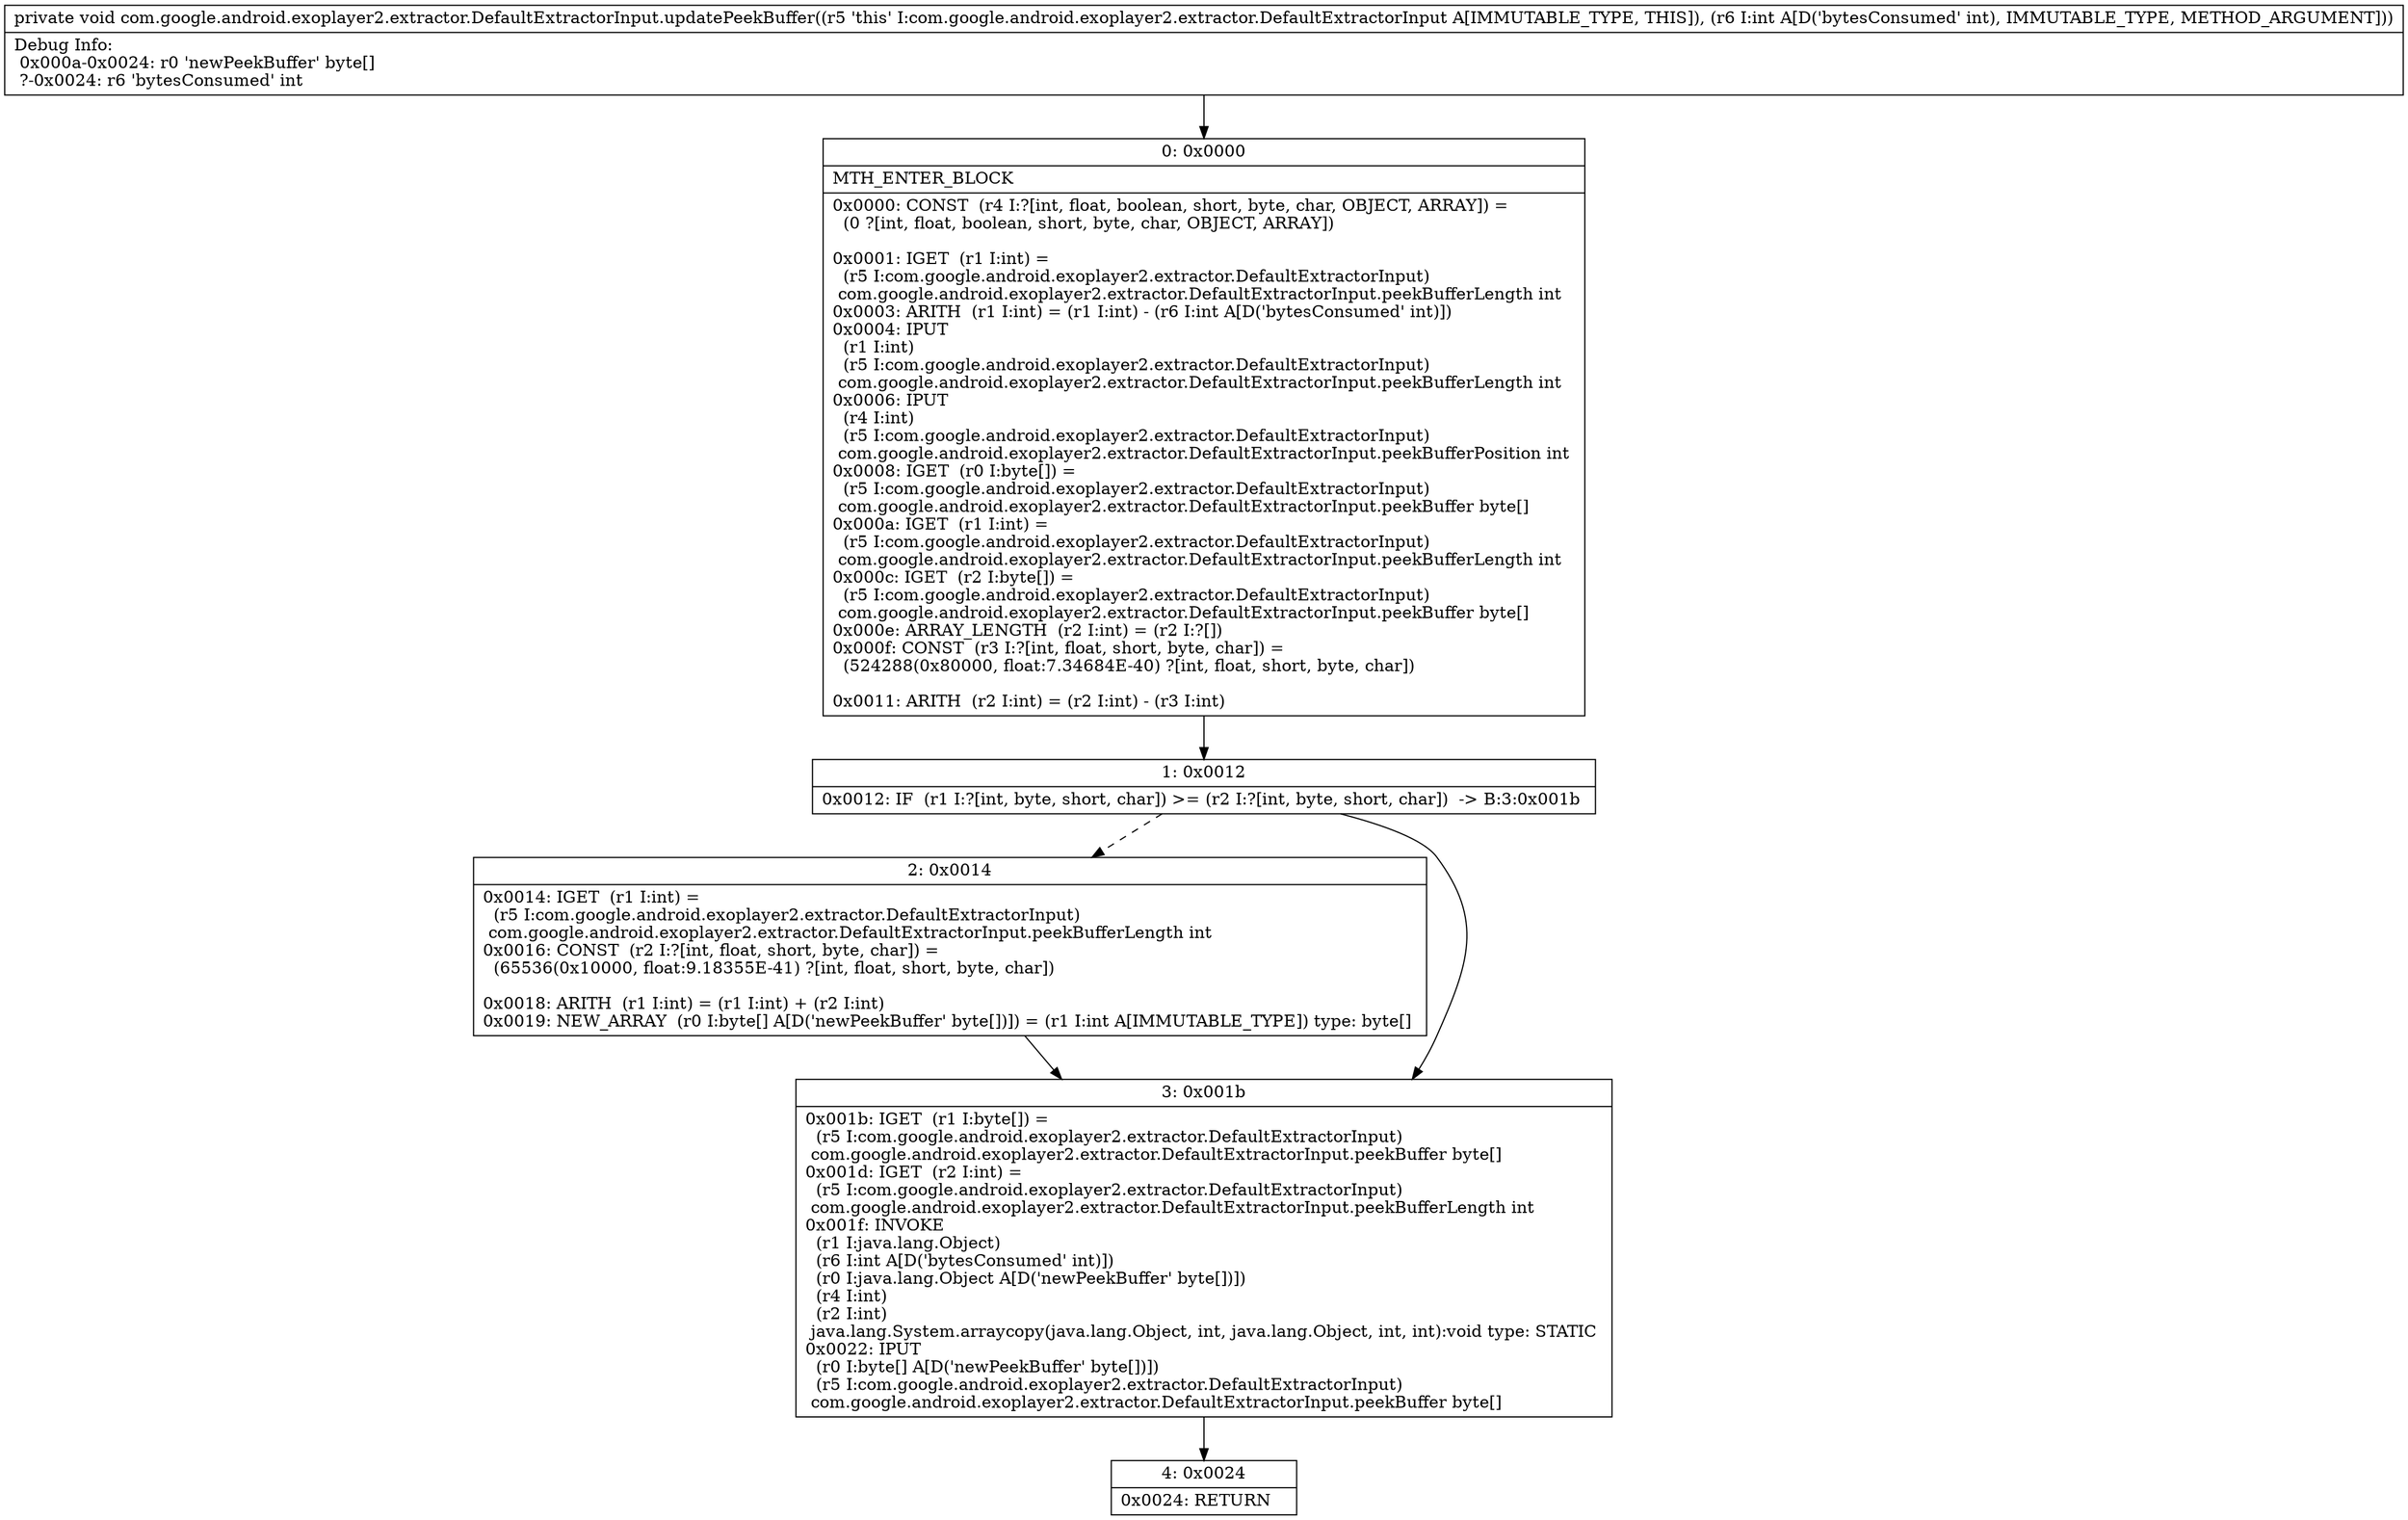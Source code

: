 digraph "CFG forcom.google.android.exoplayer2.extractor.DefaultExtractorInput.updatePeekBuffer(I)V" {
Node_0 [shape=record,label="{0\:\ 0x0000|MTH_ENTER_BLOCK\l|0x0000: CONST  (r4 I:?[int, float, boolean, short, byte, char, OBJECT, ARRAY]) = \l  (0 ?[int, float, boolean, short, byte, char, OBJECT, ARRAY])\l \l0x0001: IGET  (r1 I:int) = \l  (r5 I:com.google.android.exoplayer2.extractor.DefaultExtractorInput)\l com.google.android.exoplayer2.extractor.DefaultExtractorInput.peekBufferLength int \l0x0003: ARITH  (r1 I:int) = (r1 I:int) \- (r6 I:int A[D('bytesConsumed' int)]) \l0x0004: IPUT  \l  (r1 I:int)\l  (r5 I:com.google.android.exoplayer2.extractor.DefaultExtractorInput)\l com.google.android.exoplayer2.extractor.DefaultExtractorInput.peekBufferLength int \l0x0006: IPUT  \l  (r4 I:int)\l  (r5 I:com.google.android.exoplayer2.extractor.DefaultExtractorInput)\l com.google.android.exoplayer2.extractor.DefaultExtractorInput.peekBufferPosition int \l0x0008: IGET  (r0 I:byte[]) = \l  (r5 I:com.google.android.exoplayer2.extractor.DefaultExtractorInput)\l com.google.android.exoplayer2.extractor.DefaultExtractorInput.peekBuffer byte[] \l0x000a: IGET  (r1 I:int) = \l  (r5 I:com.google.android.exoplayer2.extractor.DefaultExtractorInput)\l com.google.android.exoplayer2.extractor.DefaultExtractorInput.peekBufferLength int \l0x000c: IGET  (r2 I:byte[]) = \l  (r5 I:com.google.android.exoplayer2.extractor.DefaultExtractorInput)\l com.google.android.exoplayer2.extractor.DefaultExtractorInput.peekBuffer byte[] \l0x000e: ARRAY_LENGTH  (r2 I:int) = (r2 I:?[]) \l0x000f: CONST  (r3 I:?[int, float, short, byte, char]) = \l  (524288(0x80000, float:7.34684E\-40) ?[int, float, short, byte, char])\l \l0x0011: ARITH  (r2 I:int) = (r2 I:int) \- (r3 I:int) \l}"];
Node_1 [shape=record,label="{1\:\ 0x0012|0x0012: IF  (r1 I:?[int, byte, short, char]) \>= (r2 I:?[int, byte, short, char])  \-\> B:3:0x001b \l}"];
Node_2 [shape=record,label="{2\:\ 0x0014|0x0014: IGET  (r1 I:int) = \l  (r5 I:com.google.android.exoplayer2.extractor.DefaultExtractorInput)\l com.google.android.exoplayer2.extractor.DefaultExtractorInput.peekBufferLength int \l0x0016: CONST  (r2 I:?[int, float, short, byte, char]) = \l  (65536(0x10000, float:9.18355E\-41) ?[int, float, short, byte, char])\l \l0x0018: ARITH  (r1 I:int) = (r1 I:int) + (r2 I:int) \l0x0019: NEW_ARRAY  (r0 I:byte[] A[D('newPeekBuffer' byte[])]) = (r1 I:int A[IMMUTABLE_TYPE]) type: byte[] \l}"];
Node_3 [shape=record,label="{3\:\ 0x001b|0x001b: IGET  (r1 I:byte[]) = \l  (r5 I:com.google.android.exoplayer2.extractor.DefaultExtractorInput)\l com.google.android.exoplayer2.extractor.DefaultExtractorInput.peekBuffer byte[] \l0x001d: IGET  (r2 I:int) = \l  (r5 I:com.google.android.exoplayer2.extractor.DefaultExtractorInput)\l com.google.android.exoplayer2.extractor.DefaultExtractorInput.peekBufferLength int \l0x001f: INVOKE  \l  (r1 I:java.lang.Object)\l  (r6 I:int A[D('bytesConsumed' int)])\l  (r0 I:java.lang.Object A[D('newPeekBuffer' byte[])])\l  (r4 I:int)\l  (r2 I:int)\l java.lang.System.arraycopy(java.lang.Object, int, java.lang.Object, int, int):void type: STATIC \l0x0022: IPUT  \l  (r0 I:byte[] A[D('newPeekBuffer' byte[])])\l  (r5 I:com.google.android.exoplayer2.extractor.DefaultExtractorInput)\l com.google.android.exoplayer2.extractor.DefaultExtractorInput.peekBuffer byte[] \l}"];
Node_4 [shape=record,label="{4\:\ 0x0024|0x0024: RETURN   \l}"];
MethodNode[shape=record,label="{private void com.google.android.exoplayer2.extractor.DefaultExtractorInput.updatePeekBuffer((r5 'this' I:com.google.android.exoplayer2.extractor.DefaultExtractorInput A[IMMUTABLE_TYPE, THIS]), (r6 I:int A[D('bytesConsumed' int), IMMUTABLE_TYPE, METHOD_ARGUMENT]))  | Debug Info:\l  0x000a\-0x0024: r0 'newPeekBuffer' byte[]\l  ?\-0x0024: r6 'bytesConsumed' int\l}"];
MethodNode -> Node_0;
Node_0 -> Node_1;
Node_1 -> Node_2[style=dashed];
Node_1 -> Node_3;
Node_2 -> Node_3;
Node_3 -> Node_4;
}

